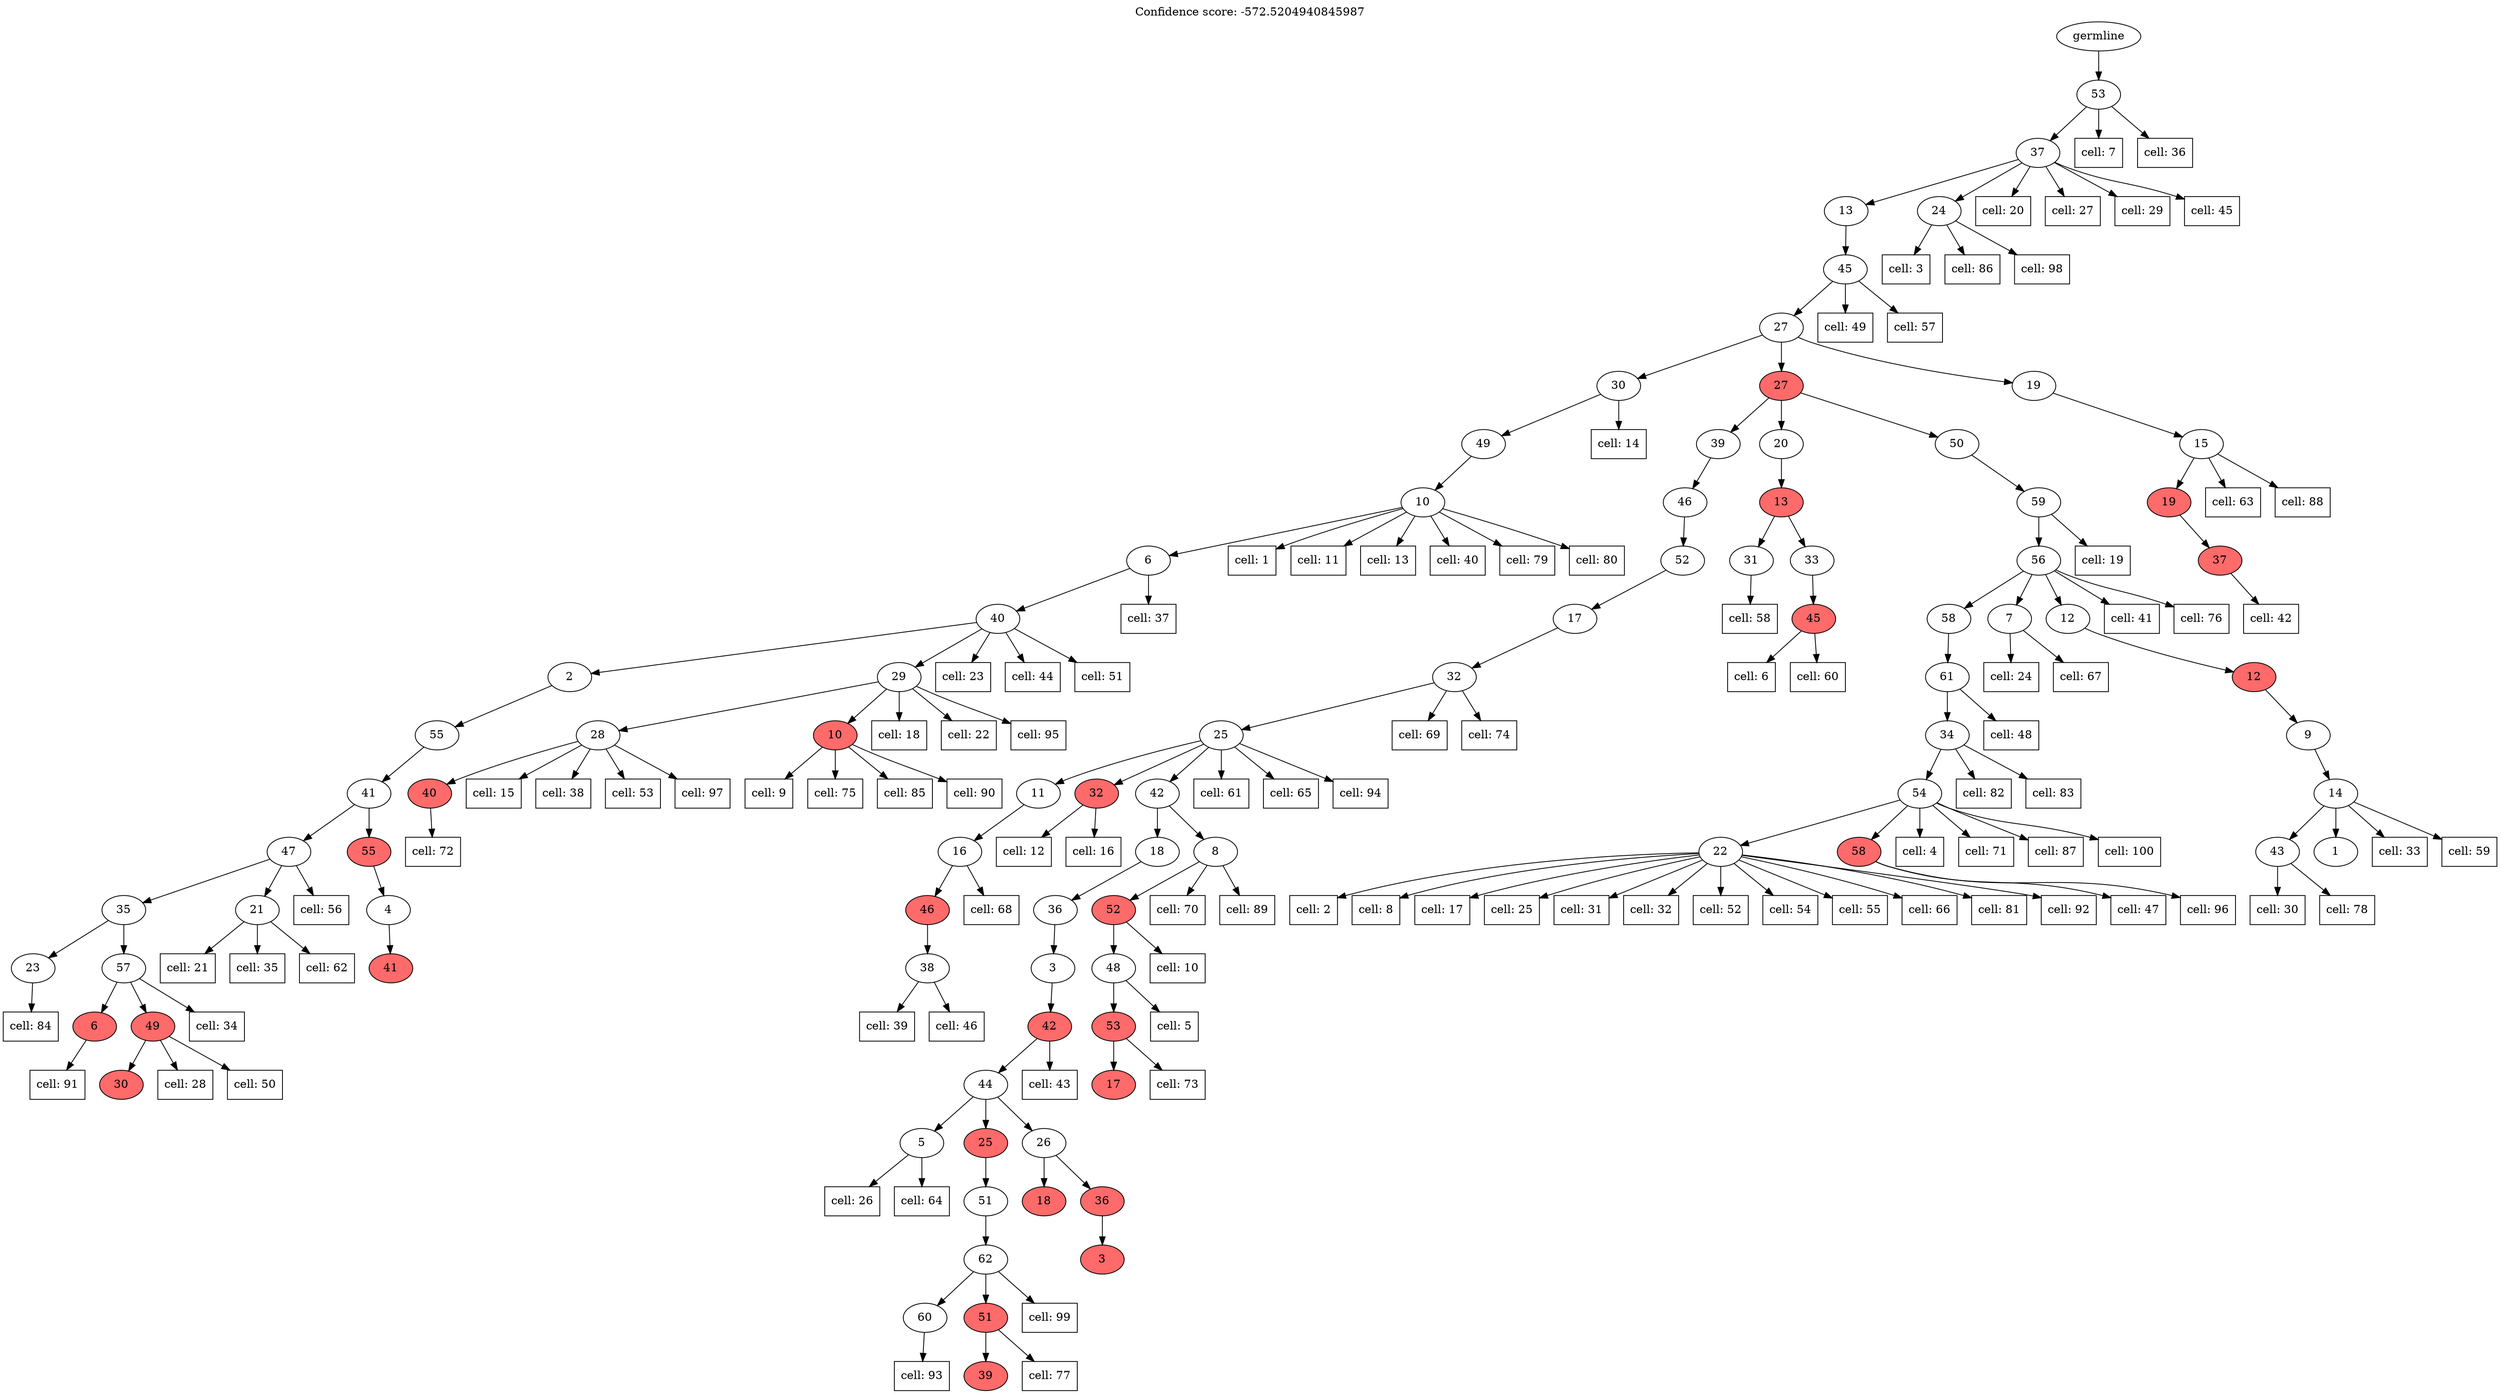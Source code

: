 strict digraph "" {
	graph [label="Confidence score: -572.5204940845987",
		labelloc=t
	];
	node [label="\N"];
	16	[label=23];
	"cell: 84"	[shape=box];
	16 -> "cell: 84";
	15	[label=35];
	15 -> 16;
	17	[label=57];
	15 -> 17;
	18	[fillcolor=indianred1,
		label=6,
		style=filled];
	"cell: 91"	[shape=box];
	18 -> "cell: 91";
	17 -> 18;
	19	[fillcolor=indianred1,
		label=49,
		style=filled];
	17 -> 19;
	"cell: 34"	[shape=box];
	17 -> "cell: 34";
	20	[fillcolor=indianred1,
		label=30,
		style=filled];
	19 -> 20;
	"cell: 28"	[shape=box];
	19 -> "cell: 28";
	"cell: 50"	[shape=box];
	19 -> "cell: 50";
	14	[label=47];
	14 -> 15;
	21	[label=21];
	14 -> 21;
	"cell: 56"	[shape=box];
	14 -> "cell: 56";
	"cell: 21"	[shape=box];
	21 -> "cell: 21";
	"cell: 35"	[shape=box];
	21 -> "cell: 35";
	"cell: 62"	[shape=box];
	21 -> "cell: 62";
	13	[label=41];
	13 -> 14;
	22	[fillcolor=indianred1,
		label=55,
		style=filled];
	13 -> 22;
	24	[fillcolor=indianred1,
		label=41,
		style=filled];
	23	[label=4];
	23 -> 24;
	22 -> 23;
	12	[label=55];
	12 -> 13;
	11	[label=2];
	11 -> 12;
	10	[label=40];
	10 -> 11;
	25	[label=29];
	10 -> 25;
	"cell: 23"	[shape=box];
	10 -> "cell: 23";
	"cell: 44"	[shape=box];
	10 -> "cell: 44";
	"cell: 51"	[shape=box];
	10 -> "cell: 51";
	27	[fillcolor=indianred1,
		label=40,
		style=filled];
	"cell: 72"	[shape=box];
	27 -> "cell: 72";
	26	[label=28];
	26 -> 27;
	"cell: 15"	[shape=box];
	26 -> "cell: 15";
	"cell: 38"	[shape=box];
	26 -> "cell: 38";
	"cell: 53"	[shape=box];
	26 -> "cell: 53";
	"cell: 97"	[shape=box];
	26 -> "cell: 97";
	25 -> 26;
	28	[fillcolor=indianred1,
		label=10,
		style=filled];
	25 -> 28;
	"cell: 18"	[shape=box];
	25 -> "cell: 18";
	"cell: 22"	[shape=box];
	25 -> "cell: 22";
	"cell: 95"	[shape=box];
	25 -> "cell: 95";
	"cell: 9"	[shape=box];
	28 -> "cell: 9";
	"cell: 75"	[shape=box];
	28 -> "cell: 75";
	"cell: 85"	[shape=box];
	28 -> "cell: 85";
	"cell: 90"	[shape=box];
	28 -> "cell: 90";
	9	[label=6];
	9 -> 10;
	"cell: 37"	[shape=box];
	9 -> "cell: 37";
	8	[label=10];
	8 -> 9;
	"cell: 1"	[shape=box];
	8 -> "cell: 1";
	"cell: 11"	[shape=box];
	8 -> "cell: 11";
	"cell: 13"	[shape=box];
	8 -> "cell: 13";
	"cell: 40"	[shape=box];
	8 -> "cell: 40";
	"cell: 79"	[shape=box];
	8 -> "cell: 79";
	"cell: 80"	[shape=box];
	8 -> "cell: 80";
	7	[label=49];
	7 -> 8;
	6	[label=30];
	6 -> 7;
	"cell: 14"	[shape=box];
	6 -> "cell: 14";
	5	[label=27];
	5 -> 6;
	29	[fillcolor=indianred1,
		label=27,
		style=filled];
	5 -> 29;
	84	[label=19];
	5 -> 84;
	39	[label=38];
	"cell: 39"	[shape=box];
	39 -> "cell: 39";
	"cell: 46"	[shape=box];
	39 -> "cell: 46";
	38	[fillcolor=indianred1,
		label=46,
		style=filled];
	38 -> 39;
	37	[label=16];
	37 -> 38;
	"cell: 68"	[shape=box];
	37 -> "cell: 68";
	36	[label=11];
	36 -> 37;
	35	[label=25];
	35 -> 36;
	40	[fillcolor=indianred1,
		label=32,
		style=filled];
	35 -> 40;
	41	[label=42];
	35 -> 41;
	"cell: 61"	[shape=box];
	35 -> "cell: 61";
	"cell: 65"	[shape=box];
	35 -> "cell: 65";
	"cell: 94"	[shape=box];
	35 -> "cell: 94";
	"cell: 12"	[shape=box];
	40 -> "cell: 12";
	"cell: 16"	[shape=box];
	40 -> "cell: 16";
	47	[label=5];
	"cell: 26"	[shape=box];
	47 -> "cell: 26";
	"cell: 64"	[shape=box];
	47 -> "cell: 64";
	46	[label=44];
	46 -> 47;
	48	[fillcolor=indianred1,
		label=25,
		style=filled];
	46 -> 48;
	54	[label=26];
	46 -> 54;
	51	[label=60];
	"cell: 93"	[shape=box];
	51 -> "cell: 93";
	50	[label=62];
	50 -> 51;
	52	[fillcolor=indianred1,
		label=51,
		style=filled];
	50 -> 52;
	"cell: 99"	[shape=box];
	50 -> "cell: 99";
	53	[fillcolor=indianred1,
		label=39,
		style=filled];
	52 -> 53;
	"cell: 77"	[shape=box];
	52 -> "cell: 77";
	49	[label=51];
	49 -> 50;
	48 -> 49;
	55	[fillcolor=indianred1,
		label=18,
		style=filled];
	54 -> 55;
	56	[fillcolor=indianred1,
		label=36,
		style=filled];
	54 -> 56;
	57	[fillcolor=indianred1,
		label=3,
		style=filled];
	56 -> 57;
	45	[fillcolor=indianred1,
		label=42,
		style=filled];
	45 -> 46;
	"cell: 43"	[shape=box];
	45 -> "cell: 43";
	44	[label=3];
	44 -> 45;
	43	[label=36];
	43 -> 44;
	42	[label=18];
	42 -> 43;
	41 -> 42;
	58	[label=8];
	41 -> 58;
	62	[fillcolor=indianred1,
		label=17,
		style=filled];
	61	[fillcolor=indianred1,
		label=53,
		style=filled];
	61 -> 62;
	"cell: 73"	[shape=box];
	61 -> "cell: 73";
	60	[label=48];
	60 -> 61;
	"cell: 5"	[shape=box];
	60 -> "cell: 5";
	59	[fillcolor=indianred1,
		label=52,
		style=filled];
	59 -> 60;
	"cell: 10"	[shape=box];
	59 -> "cell: 10";
	58 -> 59;
	"cell: 70"	[shape=box];
	58 -> "cell: 70";
	"cell: 89"	[shape=box];
	58 -> "cell: 89";
	34	[label=32];
	34 -> 35;
	"cell: 69"	[shape=box];
	34 -> "cell: 69";
	"cell: 74"	[shape=box];
	34 -> "cell: 74";
	33	[label=17];
	33 -> 34;
	32	[label=52];
	32 -> 33;
	31	[label=46];
	31 -> 32;
	30	[label=39];
	30 -> 31;
	29 -> 30;
	63	[label=20];
	29 -> 63;
	68	[label=50];
	29 -> 68;
	65	[label=31];
	"cell: 58"	[shape=box];
	65 -> "cell: 58";
	64	[fillcolor=indianred1,
		label=13,
		style=filled];
	64 -> 65;
	66	[label=33];
	64 -> 66;
	67	[fillcolor=indianred1,
		label=45,
		style=filled];
	"cell: 6"	[shape=box];
	67 -> "cell: 6";
	"cell: 60"	[shape=box];
	67 -> "cell: 60";
	66 -> 67;
	63 -> 64;
	75	[label=22];
	"cell: 2"	[shape=box];
	75 -> "cell: 2";
	"cell: 8"	[shape=box];
	75 -> "cell: 8";
	"cell: 17"	[shape=box];
	75 -> "cell: 17";
	"cell: 25"	[shape=box];
	75 -> "cell: 25";
	"cell: 31"	[shape=box];
	75 -> "cell: 31";
	"cell: 32"	[shape=box];
	75 -> "cell: 32";
	"cell: 52"	[shape=box];
	75 -> "cell: 52";
	"cell: 54"	[shape=box];
	75 -> "cell: 54";
	"cell: 55"	[shape=box];
	75 -> "cell: 55";
	"cell: 66"	[shape=box];
	75 -> "cell: 66";
	"cell: 81"	[shape=box];
	75 -> "cell: 81";
	"cell: 92"	[shape=box];
	75 -> "cell: 92";
	74	[label=54];
	74 -> 75;
	76	[fillcolor=indianred1,
		label=58,
		style=filled];
	74 -> 76;
	"cell: 4"	[shape=box];
	74 -> "cell: 4";
	"cell: 71"	[shape=box];
	74 -> "cell: 71";
	"cell: 87"	[shape=box];
	74 -> "cell: 87";
	"cell: 100"	[shape=box];
	74 -> "cell: 100";
	"cell: 47"	[shape=box];
	76 -> "cell: 47";
	"cell: 96"	[shape=box];
	76 -> "cell: 96";
	73	[label=34];
	73 -> 74;
	"cell: 82"	[shape=box];
	73 -> "cell: 82";
	"cell: 83"	[shape=box];
	73 -> "cell: 83";
	72	[label=61];
	72 -> 73;
	"cell: 48"	[shape=box];
	72 -> "cell: 48";
	71	[label=58];
	71 -> 72;
	70	[label=56];
	70 -> 71;
	77	[label=7];
	70 -> 77;
	78	[label=12];
	70 -> 78;
	"cell: 41"	[shape=box];
	70 -> "cell: 41";
	"cell: 76"	[shape=box];
	70 -> "cell: 76";
	"cell: 24"	[shape=box];
	77 -> "cell: 24";
	"cell: 67"	[shape=box];
	77 -> "cell: 67";
	82	[label=43];
	"cell: 30"	[shape=box];
	82 -> "cell: 30";
	"cell: 78"	[shape=box];
	82 -> "cell: 78";
	81	[label=14];
	81 -> 82;
	83	[label=1];
	81 -> 83;
	"cell: 33"	[shape=box];
	81 -> "cell: 33";
	"cell: 59"	[shape=box];
	81 -> "cell: 59";
	80	[label=9];
	80 -> 81;
	79	[fillcolor=indianred1,
		label=12,
		style=filled];
	79 -> 80;
	78 -> 79;
	69	[label=59];
	69 -> 70;
	"cell: 19"	[shape=box];
	69 -> "cell: 19";
	68 -> 69;
	87	[fillcolor=indianred1,
		label=37,
		style=filled];
	"cell: 42"	[shape=box];
	87 -> "cell: 42";
	86	[fillcolor=indianred1,
		label=19,
		style=filled];
	86 -> 87;
	85	[label=15];
	85 -> 86;
	"cell: 63"	[shape=box];
	85 -> "cell: 63";
	"cell: 88"	[shape=box];
	85 -> "cell: 88";
	84 -> 85;
	4	[label=45];
	4 -> 5;
	"cell: 49"	[shape=box];
	4 -> "cell: 49";
	"cell: 57"	[shape=box];
	4 -> "cell: 57";
	3	[label=13];
	3 -> 4;
	2	[label=37];
	2 -> 3;
	88	[label=24];
	2 -> 88;
	"cell: 20"	[shape=box];
	2 -> "cell: 20";
	"cell: 27"	[shape=box];
	2 -> "cell: 27";
	"cell: 29"	[shape=box];
	2 -> "cell: 29";
	"cell: 45"	[shape=box];
	2 -> "cell: 45";
	"cell: 3"	[shape=box];
	88 -> "cell: 3";
	"cell: 86"	[shape=box];
	88 -> "cell: 86";
	"cell: 98"	[shape=box];
	88 -> "cell: 98";
	1	[label=53];
	1 -> 2;
	"cell: 7"	[shape=box];
	1 -> "cell: 7";
	"cell: 36"	[shape=box];
	1 -> "cell: 36";
	0	[label=germline];
	0 -> 1;
}
